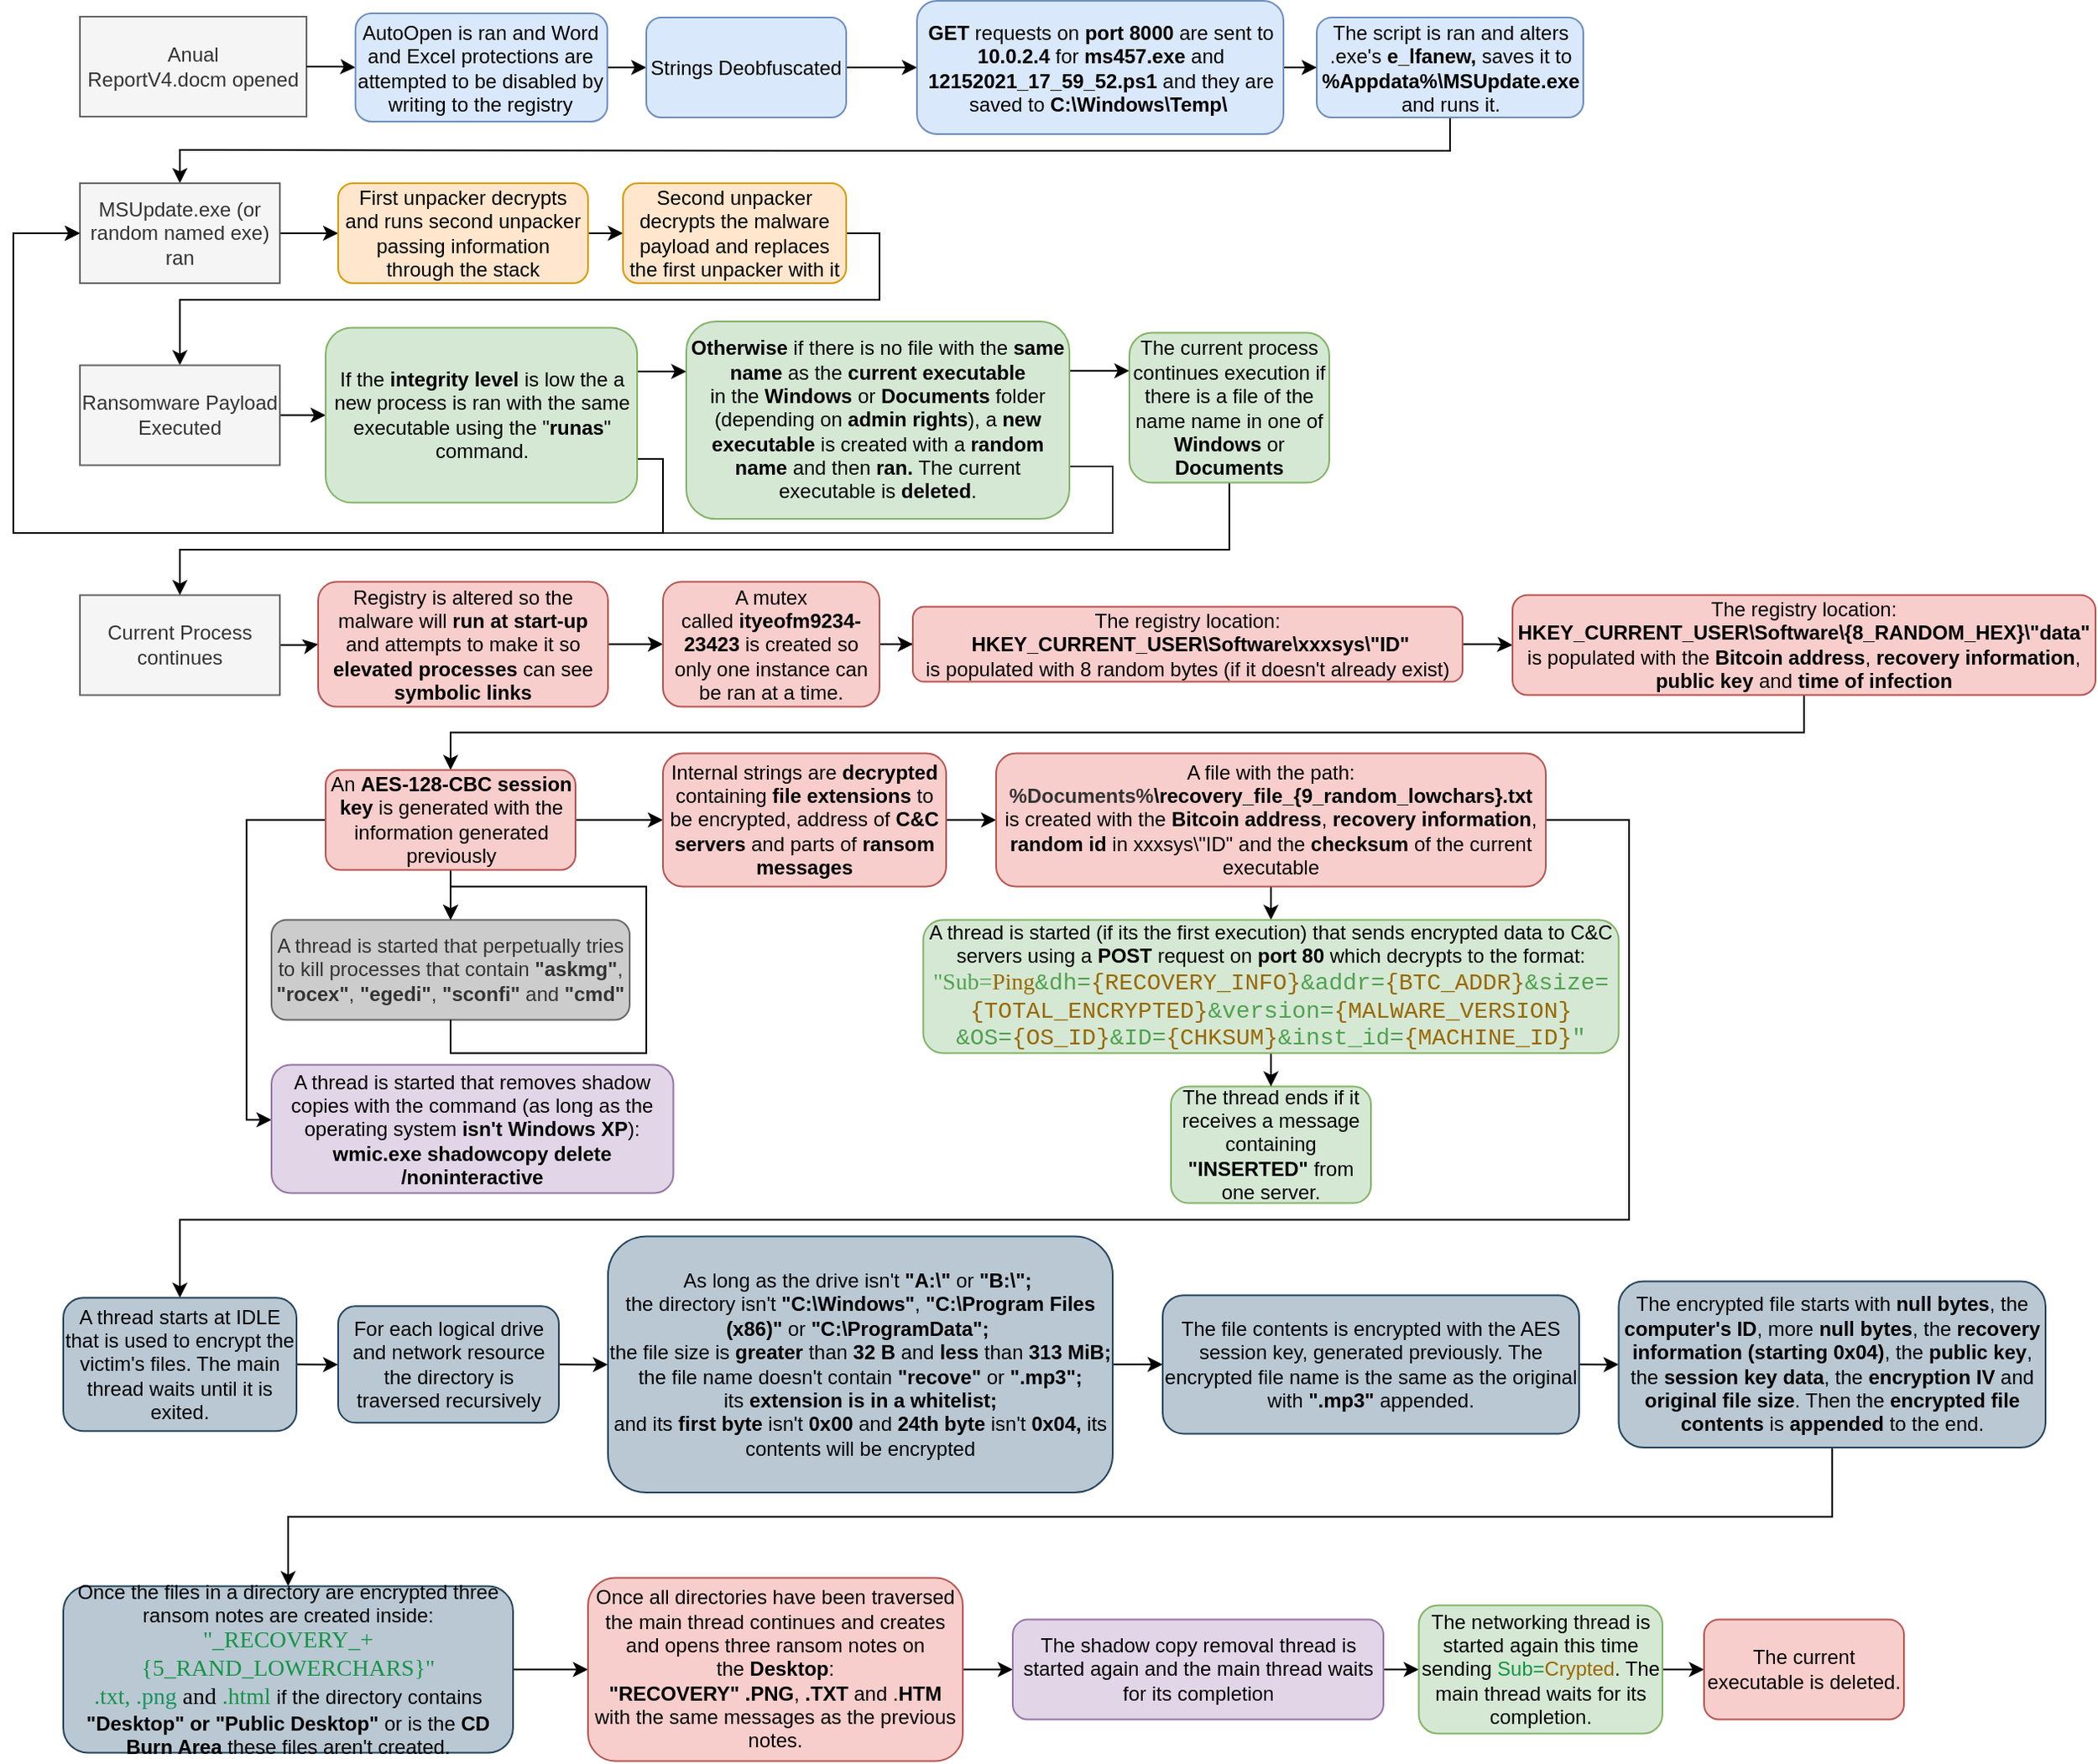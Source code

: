 <mxfile version="22.1.16" type="onedrive">
  <diagram name="Page-1" id="rMAoHf-wIj7KzJck9-UM">
    <mxGraphModel grid="1" page="1" gridSize="10" guides="1" tooltips="1" connect="1" arrows="1" fold="1" pageScale="1" pageWidth="827" pageHeight="1169" math="0" shadow="0">
      <root>
        <mxCell id="0" />
        <mxCell id="1" parent="0" />
        <mxCell id="Y6lYQcWZ7hb8fJEgUK95-2" style="edgeStyle=orthogonalEdgeStyle;rounded=0;orthogonalLoop=1;jettySize=auto;html=1;exitX=1;exitY=0.5;exitDx=0;exitDy=0;" edge="1" parent="1" source="GJyvk0EuF5OCGgXkt5ju-36" target="Y6lYQcWZ7hb8fJEgUK95-3">
          <mxGeometry relative="1" as="geometry">
            <mxPoint x="408" y="260" as="targetPoint" />
          </mxGeometry>
        </mxCell>
        <mxCell id="Y6lYQcWZ7hb8fJEgUK95-1" value="Anual&lt;br/&gt;ReportV4.docm opened" style="rounded=0;whiteSpace=wrap;html=1;fillColor=#f5f5f5;fontColor=#333333;strokeColor=#666666;" vertex="1" parent="1">
          <mxGeometry x="50" y="240" width="136" height="60" as="geometry" />
        </mxCell>
        <mxCell id="Y6lYQcWZ7hb8fJEgUK95-4" style="edgeStyle=orthogonalEdgeStyle;rounded=0;orthogonalLoop=1;jettySize=auto;html=1;exitX=1;exitY=0.5;exitDx=0;exitDy=0;" edge="1" parent="1" source="Y6lYQcWZ7hb8fJEgUK95-3" target="Y6lYQcWZ7hb8fJEgUK95-5">
          <mxGeometry relative="1" as="geometry">
            <mxPoint x="570.5" y="350.5" as="targetPoint" />
          </mxGeometry>
        </mxCell>
        <mxCell id="Y6lYQcWZ7hb8fJEgUK95-3" value="Strings Deobfuscated" style="rounded=1;whiteSpace=wrap;html=1;fillColor=#dae8fc;strokeColor=#6c8ebf;" vertex="1" parent="1">
          <mxGeometry x="390" y="240.5" width="120" height="60" as="geometry" />
        </mxCell>
        <mxCell id="Y6lYQcWZ7hb8fJEgUK95-6" style="edgeStyle=orthogonalEdgeStyle;rounded=0;orthogonalLoop=1;jettySize=auto;html=1;exitX=1;exitY=0.5;exitDx=0;exitDy=0;" edge="1" parent="1" source="Y6lYQcWZ7hb8fJEgUK95-5" target="Y6lYQcWZ7hb8fJEgUK95-7">
          <mxGeometry relative="1" as="geometry">
            <mxPoint x="570.5" y="420.5" as="targetPoint" />
          </mxGeometry>
        </mxCell>
        <mxCell id="Y6lYQcWZ7hb8fJEgUK95-5" value="&lt;b&gt;GET&lt;/b&gt; requests on &lt;b&gt;port 8000&lt;/b&gt; are sent to &lt;b&gt;10.0.2.4&lt;/b&gt;&amp;nbsp;for &lt;b&gt;ms457.exe&lt;/b&gt; and &lt;b&gt;12152021_17_59_52.ps1&lt;/b&gt; and they are saved to&amp;nbsp;&lt;b&gt;C:\Windows\Temp\&amp;nbsp;&lt;/b&gt;" style="rounded=1;whiteSpace=wrap;html=1;fillColor=#dae8fc;strokeColor=#6c8ebf;" vertex="1" parent="1">
          <mxGeometry x="552.5" y="230.5" width="220" height="80" as="geometry" />
        </mxCell>
        <mxCell id="Y6lYQcWZ7hb8fJEgUK95-8" style="edgeStyle=orthogonalEdgeStyle;rounded=0;orthogonalLoop=1;jettySize=auto;html=1;exitX=0.5;exitY=1;exitDx=0;exitDy=0;" edge="1" parent="1" source="Y6lYQcWZ7hb8fJEgUK95-7" target="Y6lYQcWZ7hb8fJEgUK95-9">
          <mxGeometry relative="1" as="geometry">
            <mxPoint x="408" y="510" as="targetPoint" />
          </mxGeometry>
        </mxCell>
        <mxCell id="Y6lYQcWZ7hb8fJEgUK95-7" value="The script is ran and alters .exe&#39;s &lt;b&gt;e_lfanew,&lt;/b&gt;&amp;nbsp;saves it to &lt;b&gt;%Appdata%\MSUpdate.exe&lt;/b&gt; and runs it." style="rounded=1;whiteSpace=wrap;html=1;fillColor=#dae8fc;strokeColor=#6c8ebf;" vertex="1" parent="1">
          <mxGeometry x="792.5" y="240.5" width="160" height="60" as="geometry" />
        </mxCell>
        <mxCell id="Y6lYQcWZ7hb8fJEgUK95-10" style="edgeStyle=orthogonalEdgeStyle;rounded=0;orthogonalLoop=1;jettySize=auto;html=1;exitX=1;exitY=0.5;exitDx=0;exitDy=0;" edge="1" parent="1" source="Y6lYQcWZ7hb8fJEgUK95-9" target="Y6lYQcWZ7hb8fJEgUK95-11">
          <mxGeometry relative="1" as="geometry">
            <mxPoint x="200" y="370" as="targetPoint" />
          </mxGeometry>
        </mxCell>
        <mxCell id="Y6lYQcWZ7hb8fJEgUK95-9" value="MSUpdate.exe (or random named exe) ran" style="rounded=0;whiteSpace=wrap;html=1;fillColor=#f5f5f5;fontColor=#333333;strokeColor=#666666;" vertex="1" parent="1">
          <mxGeometry x="50" y="340" width="120" height="60" as="geometry" />
        </mxCell>
        <mxCell id="Y6lYQcWZ7hb8fJEgUK95-12" style="edgeStyle=orthogonalEdgeStyle;rounded=0;orthogonalLoop=1;jettySize=auto;html=1;exitX=1;exitY=0.5;exitDx=0;exitDy=0;" edge="1" parent="1" source="Y6lYQcWZ7hb8fJEgUK95-11" target="Y6lYQcWZ7hb8fJEgUK95-13">
          <mxGeometry relative="1" as="geometry">
            <mxPoint x="380" y="370" as="targetPoint" />
          </mxGeometry>
        </mxCell>
        <mxCell id="Y6lYQcWZ7hb8fJEgUK95-11" value="First unpacker decrypts and runs second unpacker passing information through the stack" style="rounded=1;whiteSpace=wrap;html=1;fillColor=#ffe6cc;strokeColor=#d79b00;" vertex="1" parent="1">
          <mxGeometry x="205" y="340" width="150" height="60" as="geometry" />
        </mxCell>
        <mxCell id="Y6lYQcWZ7hb8fJEgUK95-14" style="edgeStyle=orthogonalEdgeStyle;rounded=0;orthogonalLoop=1;jettySize=auto;html=1;exitX=1;exitY=0.5;exitDx=0;exitDy=0;" edge="1" parent="1" source="Y6lYQcWZ7hb8fJEgUK95-13" target="Y6lYQcWZ7hb8fJEgUK95-15">
          <mxGeometry relative="1" as="geometry">
            <mxPoint x="90" y="430" as="targetPoint" />
            <Array as="points">
              <mxPoint x="530" y="370" />
              <mxPoint x="530" y="410" />
              <mxPoint x="110" y="410" />
            </Array>
          </mxGeometry>
        </mxCell>
        <mxCell id="Y6lYQcWZ7hb8fJEgUK95-13" value="Second unpacker decrypts the malware payload and replaces the first unpacker with it" style="rounded=1;whiteSpace=wrap;html=1;fillColor=#ffe6cc;strokeColor=#d79b00;" vertex="1" parent="1">
          <mxGeometry x="376" y="340" width="134" height="60" as="geometry" />
        </mxCell>
        <mxCell id="Y6lYQcWZ7hb8fJEgUK95-16" style="edgeStyle=orthogonalEdgeStyle;rounded=0;orthogonalLoop=1;jettySize=auto;html=1;exitX=1;exitY=0.5;exitDx=0;exitDy=0;" edge="1" parent="1" source="Y6lYQcWZ7hb8fJEgUK95-15" target="Y6lYQcWZ7hb8fJEgUK95-17">
          <mxGeometry relative="1" as="geometry">
            <mxPoint x="200" y="479.28" as="targetPoint" />
          </mxGeometry>
        </mxCell>
        <mxCell id="Y6lYQcWZ7hb8fJEgUK95-15" value="Ransomware Payload Executed" style="rounded=0;whiteSpace=wrap;html=1;fillColor=#f5f5f5;fontColor=#333333;strokeColor=#666666;" vertex="1" parent="1">
          <mxGeometry x="50" y="449.28" width="120" height="60" as="geometry" />
        </mxCell>
        <mxCell id="Y6lYQcWZ7hb8fJEgUK95-18" style="edgeStyle=orthogonalEdgeStyle;rounded=0;orthogonalLoop=1;jettySize=auto;html=1;exitX=1;exitY=0.75;exitDx=0;exitDy=0;fillColor=#f5f5f5;strokeColor=#333333;entryX=0;entryY=0.5;entryDx=0;entryDy=0;" edge="1" parent="1" source="GJyvk0EuF5OCGgXkt5ju-31" target="Y6lYQcWZ7hb8fJEgUK95-9">
          <mxGeometry relative="1" as="geometry">
            <mxPoint x="90" y="569.28" as="targetPoint" />
            <Array as="points">
              <mxPoint x="644" y="510" />
              <mxPoint x="670" y="510" />
              <mxPoint x="670" y="550" />
              <mxPoint x="10" y="550" />
              <mxPoint x="10" y="370" />
            </Array>
          </mxGeometry>
        </mxCell>
        <mxCell id="GJyvk0EuF5OCGgXkt5ju-30" style="edgeStyle=orthogonalEdgeStyle;rounded=0;orthogonalLoop=1;jettySize=auto;html=1;exitX=1;exitY=0.25;exitDx=0;exitDy=0;entryX=0;entryY=0.25;entryDx=0;entryDy=0;" edge="1" parent="1" source="Y6lYQcWZ7hb8fJEgUK95-17" target="GJyvk0EuF5OCGgXkt5ju-31">
          <mxGeometry relative="1" as="geometry">
            <mxPoint x="580" y="487.162" as="targetPoint" />
          </mxGeometry>
        </mxCell>
        <mxCell id="GJyvk0EuF5OCGgXkt5ju-32" style="edgeStyle=orthogonalEdgeStyle;rounded=0;orthogonalLoop=1;jettySize=auto;html=1;exitX=1;exitY=0.75;exitDx=0;exitDy=0;entryX=0;entryY=0.5;entryDx=0;entryDy=0;" edge="1" parent="1" source="Y6lYQcWZ7hb8fJEgUK95-17" target="Y6lYQcWZ7hb8fJEgUK95-9">
          <mxGeometry relative="1" as="geometry">
            <Array as="points">
              <mxPoint x="400" y="506" />
              <mxPoint x="400" y="550" />
              <mxPoint x="10" y="550" />
              <mxPoint x="10" y="370" />
            </Array>
          </mxGeometry>
        </mxCell>
        <mxCell id="Y6lYQcWZ7hb8fJEgUK95-17" value="If the &lt;b&gt;integrity level&lt;/b&gt; is low the a new process is ran with the same executable using the &quot;&lt;b&gt;runas&lt;/b&gt;&quot; command." style="rounded=1;whiteSpace=wrap;html=1;fillColor=#d5e8d4;strokeColor=#82b366;" vertex="1" parent="1">
          <mxGeometry x="197.5" y="426.78" width="187" height="105" as="geometry" />
        </mxCell>
        <mxCell id="Y6lYQcWZ7hb8fJEgUK95-20" style="edgeStyle=orthogonalEdgeStyle;rounded=0;orthogonalLoop=1;jettySize=auto;html=1;exitX=1;exitY=0.5;exitDx=0;exitDy=0;" edge="1" parent="1" source="Y6lYQcWZ7hb8fJEgUK95-19" target="Y6lYQcWZ7hb8fJEgUK95-21">
          <mxGeometry relative="1" as="geometry">
            <mxPoint x="190" y="617.28" as="targetPoint" />
          </mxGeometry>
        </mxCell>
        <mxCell id="Y6lYQcWZ7hb8fJEgUK95-19" value="Current Process continues" style="rounded=0;whiteSpace=wrap;html=1;fillColor=#f5f5f5;fontColor=#333333;strokeColor=#666666;" vertex="1" parent="1">
          <mxGeometry x="50" y="587.28" width="120" height="60" as="geometry" />
        </mxCell>
        <mxCell id="Y6lYQcWZ7hb8fJEgUK95-22" style="edgeStyle=orthogonalEdgeStyle;rounded=0;orthogonalLoop=1;jettySize=auto;html=1;exitX=1;exitY=0.5;exitDx=0;exitDy=0;" edge="1" parent="1" source="Y6lYQcWZ7hb8fJEgUK95-21" target="Y6lYQcWZ7hb8fJEgUK95-23">
          <mxGeometry relative="1" as="geometry">
            <mxPoint x="400" y="617.28" as="targetPoint" />
          </mxGeometry>
        </mxCell>
        <mxCell id="Y6lYQcWZ7hb8fJEgUK95-21" value="Registry is altered so the malware will &lt;b&gt;run at start-up&lt;/b&gt; and attempts to make it so &lt;b&gt;elevated processes&lt;/b&gt; can see &lt;b&gt;symbolic links&lt;/b&gt;" style="rounded=1;whiteSpace=wrap;html=1;fillColor=#f8cecc;strokeColor=#b85450;" vertex="1" parent="1">
          <mxGeometry x="193" y="579.28" width="174" height="75" as="geometry" />
        </mxCell>
        <mxCell id="Y6lYQcWZ7hb8fJEgUK95-24" style="edgeStyle=orthogonalEdgeStyle;rounded=0;orthogonalLoop=1;jettySize=auto;html=1;exitX=1;exitY=0.5;exitDx=0;exitDy=0;" edge="1" parent="1" source="Y6lYQcWZ7hb8fJEgUK95-23" target="Y6lYQcWZ7hb8fJEgUK95-25">
          <mxGeometry relative="1" as="geometry">
            <mxPoint x="560" y="617.28" as="targetPoint" />
          </mxGeometry>
        </mxCell>
        <mxCell id="Y6lYQcWZ7hb8fJEgUK95-23" value="A mutex called&amp;nbsp;&lt;b&gt;ityeofm9234-23423&lt;/b&gt; is created so only one instance can be ran at a time." style="rounded=1;whiteSpace=wrap;html=1;fillColor=#f8cecc;strokeColor=#b85450;" vertex="1" parent="1">
          <mxGeometry x="400" y="579.28" width="130" height="75" as="geometry" />
        </mxCell>
        <mxCell id="Y6lYQcWZ7hb8fJEgUK95-26" style="edgeStyle=orthogonalEdgeStyle;rounded=0;orthogonalLoop=1;jettySize=auto;html=1;exitX=1;exitY=0.5;exitDx=0;exitDy=0;" edge="1" parent="1" source="Y6lYQcWZ7hb8fJEgUK95-25" target="Y6lYQcWZ7hb8fJEgUK95-27">
          <mxGeometry relative="1" as="geometry">
            <mxPoint x="910" y="617.28" as="targetPoint" />
          </mxGeometry>
        </mxCell>
        <mxCell id="Y6lYQcWZ7hb8fJEgUK95-25" value="The registry location:&lt;br&gt;&amp;nbsp;&lt;b&gt;HKEY_CURRENT_USER\Software\xxxsys\&quot;ID&quot;&lt;/b&gt; &lt;br&gt;is populated with 8 random bytes (if it doesn&#39;t already exist)" style="rounded=1;whiteSpace=wrap;html=1;fillColor=#f8cecc;strokeColor=#b85450;" vertex="1" parent="1">
          <mxGeometry x="550" y="594.28" width="330" height="45" as="geometry" />
        </mxCell>
        <mxCell id="Y6lYQcWZ7hb8fJEgUK95-28" style="edgeStyle=orthogonalEdgeStyle;rounded=0;orthogonalLoop=1;jettySize=auto;html=1;exitX=0.5;exitY=1;exitDx=0;exitDy=0;" edge="1" parent="1" source="Y6lYQcWZ7hb8fJEgUK95-27" target="Y6lYQcWZ7hb8fJEgUK95-29">
          <mxGeometry relative="1" as="geometry">
            <mxPoint x="70" y="692.28" as="targetPoint" />
          </mxGeometry>
        </mxCell>
        <mxCell id="Y6lYQcWZ7hb8fJEgUK95-27" value="The registry location:&lt;br&gt;&lt;b&gt;HKEY_CURRENT_USER\Software\{8_RANDOM_HEX}\&quot;data&quot;&lt;/b&gt;&lt;br&gt;is populated with the &lt;b&gt;Bitcoin address&lt;/b&gt;, &lt;b&gt;recovery information&lt;/b&gt;, &lt;b&gt;public key&lt;/b&gt; and &lt;b&gt;time of infection&lt;/b&gt;" style="rounded=1;whiteSpace=wrap;html=1;fillColor=#f8cecc;strokeColor=#b85450;" vertex="1" parent="1">
          <mxGeometry x="910" y="587.28" width="350" height="60" as="geometry" />
        </mxCell>
        <mxCell id="Y6lYQcWZ7hb8fJEgUK95-30" style="edgeStyle=orthogonalEdgeStyle;rounded=0;orthogonalLoop=1;jettySize=auto;html=1;exitX=0.5;exitY=1;exitDx=0;exitDy=0;" edge="1" parent="1" source="Y6lYQcWZ7hb8fJEgUK95-29" target="Y6lYQcWZ7hb8fJEgUK95-31">
          <mxGeometry relative="1" as="geometry">
            <mxPoint x="272.5" y="782.28" as="targetPoint" />
          </mxGeometry>
        </mxCell>
        <mxCell id="Y6lYQcWZ7hb8fJEgUK95-33" style="edgeStyle=orthogonalEdgeStyle;rounded=0;orthogonalLoop=1;jettySize=auto;html=1;exitX=0;exitY=0.5;exitDx=0;exitDy=0;" edge="1" parent="1" source="Y6lYQcWZ7hb8fJEgUK95-29" target="Y6lYQcWZ7hb8fJEgUK95-34">
          <mxGeometry relative="1" as="geometry">
            <mxPoint x="470" y="822.28" as="targetPoint" />
            <Array as="points">
              <mxPoint x="150" y="722.28" />
              <mxPoint x="150" y="902.28" />
            </Array>
          </mxGeometry>
        </mxCell>
        <mxCell id="Y6lYQcWZ7hb8fJEgUK95-35" style="edgeStyle=orthogonalEdgeStyle;rounded=0;orthogonalLoop=1;jettySize=auto;html=1;exitX=1;exitY=0.5;exitDx=0;exitDy=0;" edge="1" parent="1" source="Y6lYQcWZ7hb8fJEgUK95-29" target="Y6lYQcWZ7hb8fJEgUK95-36">
          <mxGeometry relative="1" as="geometry">
            <mxPoint x="410" y="722.28" as="targetPoint" />
          </mxGeometry>
        </mxCell>
        <mxCell id="Y6lYQcWZ7hb8fJEgUK95-29" value="An &lt;b&gt;AES-128-CBC session key&lt;/b&gt; is generated with the information generated previously" style="rounded=1;whiteSpace=wrap;html=1;fillColor=#f8cecc;strokeColor=#b85450;" vertex="1" parent="1">
          <mxGeometry x="197.5" y="692.28" width="150" height="60" as="geometry" />
        </mxCell>
        <mxCell id="Y6lYQcWZ7hb8fJEgUK95-31" value="A thread is started that perpetually tries to kill processes that contain&amp;nbsp;&lt;b&gt;&quot;askmg&quot;&lt;/b&gt;, &lt;b&gt;&quot;rocex&quot;&lt;/b&gt;,&lt;b&gt;&amp;nbsp;&lt;/b&gt;&lt;span style=&quot;border-color: var(--border-color);&quot;&gt;&lt;b&gt;&quot;egedi&quot;&lt;/b&gt;,&amp;nbsp;&lt;/span&gt;&lt;span style=&quot;border-color: var(--border-color);&quot;&gt;&lt;b&gt;&quot;sconfi&quot;&lt;/b&gt; and&amp;nbsp;&lt;/span&gt;&lt;span style=&quot;border-color: var(--border-color);&quot;&gt;&lt;b&gt;&quot;cmd&quot;&lt;/b&gt;&lt;/span&gt;" style="rounded=1;whiteSpace=wrap;html=1;fillColor=#CCCCCC;strokeColor=#666666;fontColor=#333333;" vertex="1" parent="1">
          <mxGeometry x="165" y="782.28" width="215" height="60" as="geometry" />
        </mxCell>
        <mxCell id="Y6lYQcWZ7hb8fJEgUK95-32" style="edgeStyle=orthogonalEdgeStyle;rounded=0;orthogonalLoop=1;jettySize=auto;html=1;exitX=0.5;exitY=1;exitDx=0;exitDy=0;entryX=0.5;entryY=0;entryDx=0;entryDy=0;" edge="1" parent="1" source="Y6lYQcWZ7hb8fJEgUK95-31" target="Y6lYQcWZ7hb8fJEgUK95-31">
          <mxGeometry relative="1" as="geometry">
            <Array as="points">
              <mxPoint x="273" y="862.28" />
              <mxPoint x="390" y="862.28" />
              <mxPoint x="390" y="762.28" />
              <mxPoint x="273" y="762.28" />
            </Array>
          </mxGeometry>
        </mxCell>
        <mxCell id="Y6lYQcWZ7hb8fJEgUK95-34" value="A thread is started that removes shadow copies with the command (as long as the operating system &lt;b&gt;isn&#39;t&lt;/b&gt; &lt;b&gt;Windows XP&lt;/b&gt;):&lt;br&gt;&lt;b&gt;wmic.exe shadowcopy delete /noninteractive&lt;/b&gt;" style="rounded=1;whiteSpace=wrap;html=1;fillColor=#e1d5e7;strokeColor=#9673a6;" vertex="1" parent="1">
          <mxGeometry x="165" y="869.28" width="241.25" height="77" as="geometry" />
        </mxCell>
        <mxCell id="Y6lYQcWZ7hb8fJEgUK95-37" style="edgeStyle=orthogonalEdgeStyle;rounded=0;orthogonalLoop=1;jettySize=auto;html=1;exitX=1;exitY=0.5;exitDx=0;exitDy=0;" edge="1" parent="1" source="Y6lYQcWZ7hb8fJEgUK95-36" target="Y6lYQcWZ7hb8fJEgUK95-38">
          <mxGeometry relative="1" as="geometry">
            <mxPoint x="600" y="722.28" as="targetPoint" />
          </mxGeometry>
        </mxCell>
        <mxCell id="Y6lYQcWZ7hb8fJEgUK95-36" value="Internal strings are &lt;b&gt;decrypted&lt;/b&gt; containing &lt;b&gt;file extensions&lt;/b&gt; to be encrypted, address of &lt;b&gt;C&amp;amp;C servers&lt;/b&gt; and parts of &lt;b&gt;ransom messages&lt;/b&gt;" style="rounded=1;whiteSpace=wrap;html=1;fillColor=#f8cecc;strokeColor=#b85450;" vertex="1" parent="1">
          <mxGeometry x="400" y="682.28" width="170" height="80" as="geometry" />
        </mxCell>
        <mxCell id="GJyvk0EuF5OCGgXkt5ju-1" style="edgeStyle=orthogonalEdgeStyle;rounded=0;orthogonalLoop=1;jettySize=auto;html=1;exitX=0.5;exitY=1;exitDx=0;exitDy=0;" edge="1" parent="1" source="Y6lYQcWZ7hb8fJEgUK95-38" target="GJyvk0EuF5OCGgXkt5ju-2">
          <mxGeometry relative="1" as="geometry">
            <mxPoint x="765" y="792.28" as="targetPoint" />
          </mxGeometry>
        </mxCell>
        <mxCell id="GJyvk0EuF5OCGgXkt5ju-5" style="edgeStyle=orthogonalEdgeStyle;rounded=0;orthogonalLoop=1;jettySize=auto;html=1;exitX=1;exitY=0.5;exitDx=0;exitDy=0;entryX=0.5;entryY=0;entryDx=0;entryDy=0;" edge="1" parent="1" source="Y6lYQcWZ7hb8fJEgUK95-38" target="GJyvk0EuF5OCGgXkt5ju-7">
          <mxGeometry relative="1" as="geometry">
            <mxPoint x="110" y="982.28" as="targetPoint" />
            <Array as="points">
              <mxPoint x="980" y="722.28" />
              <mxPoint x="980" y="962.28" />
              <mxPoint x="110" y="962.28" />
            </Array>
          </mxGeometry>
        </mxCell>
        <mxCell id="Y6lYQcWZ7hb8fJEgUK95-38" value="A file with the path:&lt;br&gt;&lt;b&gt;&lt;font color=&quot;#333333&quot;&gt;%Documents%&lt;/font&gt;\recovery_file_{9_random_lowchars}.txt&lt;/b&gt;&lt;br&gt;is created with the &lt;b&gt;Bitcoin address&lt;/b&gt;, &lt;b&gt;recovery information&lt;/b&gt;, &lt;b&gt;random id&lt;/b&gt; in xxxsys\&quot;ID&quot; and the &lt;b&gt;checksum &lt;/b&gt;of the current executable" style="rounded=1;whiteSpace=wrap;html=1;fillColor=#f8cecc;strokeColor=#b85450;" vertex="1" parent="1">
          <mxGeometry x="600" y="682.28" width="330" height="80" as="geometry" />
        </mxCell>
        <mxCell id="GJyvk0EuF5OCGgXkt5ju-3" style="edgeStyle=orthogonalEdgeStyle;rounded=0;orthogonalLoop=1;jettySize=auto;html=1;exitX=0.5;exitY=1;exitDx=0;exitDy=0;" edge="1" parent="1" source="GJyvk0EuF5OCGgXkt5ju-2" target="GJyvk0EuF5OCGgXkt5ju-4">
          <mxGeometry relative="1" as="geometry">
            <mxPoint x="765" y="882.28" as="targetPoint" />
          </mxGeometry>
        </mxCell>
        <mxCell id="GJyvk0EuF5OCGgXkt5ju-2" value="A thread is started (if its the first execution) that sends encrypted data to C&amp;amp;C servers using a &lt;b&gt;POST &lt;/b&gt;request on &lt;b&gt;port 80&lt;/b&gt; which decrypts to the format:&lt;br&gt;&lt;div style=&quot;border-color: var(--border-color);&quot;&gt;&lt;font style=&quot;border-color: var(--border-color); font-size: 14px;&quot; color=&quot;#50a14f&quot; face=&quot;Consolas&quot;&gt;&quot;Sub=&lt;/font&gt;&lt;font color=&quot;#986801&quot; style=&quot;border-color: var(--border-color); font-size: 14px;&quot; face=&quot;Consolas&quot;&gt;Ping&lt;/font&gt;&lt;span style=&quot;border-color: var(--border-color); background-color: initial; font-family: Consolas, &amp;quot;Courier New&amp;quot;, monospace; font-size: 14px; color: rgb(80, 161, 79);&quot;&gt;&amp;amp;dh=&lt;/span&gt;&lt;span style=&quot;border-color: var(--border-color); background-color: initial; font-family: Consolas, &amp;quot;Courier New&amp;quot;, monospace; font-size: 14px;&quot;&gt;&lt;font color=&quot;#986801&quot;&gt;{RECOVERY_INFO}&lt;/font&gt;&lt;/span&gt;&lt;span style=&quot;border-color: var(--border-color); background-color: initial; font-family: Consolas, &amp;quot;Courier New&amp;quot;, monospace; font-size: 14px; color: rgb(80, 161, 79);&quot;&gt;&amp;amp;addr=&lt;/span&gt;&lt;span style=&quot;border-color: var(--border-color); background-color: initial; font-family: Consolas, &amp;quot;Courier New&amp;quot;, monospace; font-size: 14px;&quot;&gt;&lt;font color=&quot;#986801&quot;&gt;{BTC_ADDR}&lt;/font&gt;&lt;/span&gt;&lt;span style=&quot;border-color: var(--border-color); background-color: initial; font-family: Consolas, &amp;quot;Courier New&amp;quot;, monospace; font-size: 14px; color: rgb(80, 161, 79);&quot;&gt;&amp;amp;size=&lt;/span&gt;&lt;span style=&quot;border-color: var(--border-color); background-color: initial; font-family: Consolas, &amp;quot;Courier New&amp;quot;, monospace; font-size: 14px; color: rgb(152, 104, 1);&quot;&gt;{TOTAL_ENCRYPTED}&lt;/span&gt;&lt;span style=&quot;border-color: var(--border-color); background-color: initial; font-family: Consolas, &amp;quot;Courier New&amp;quot;, monospace; font-size: 14px; color: rgb(80, 161, 79);&quot;&gt;&amp;amp;version=&lt;/span&gt;&lt;span style=&quot;border-color: var(--border-color); background-color: initial; font-family: Consolas, &amp;quot;Courier New&amp;quot;, monospace; font-size: 14px; color: rgb(152, 104, 1);&quot;&gt;{MALWARE_VERSION}&lt;/span&gt;&lt;/div&gt;&lt;div style=&quot;border-color: var(--border-color);&quot;&gt;&lt;span style=&quot;border-color: var(--border-color); background-color: initial; font-family: Consolas, &amp;quot;Courier New&amp;quot;, monospace; font-size: 14px; color: rgb(80, 161, 79);&quot;&gt;&amp;amp;OS=&lt;/span&gt;&lt;span style=&quot;border-color: var(--border-color); background-color: initial; font-family: Consolas, &amp;quot;Courier New&amp;quot;, monospace; font-size: 14px; color: rgb(152, 104, 1);&quot;&gt;{OS_ID}&lt;/span&gt;&lt;span style=&quot;border-color: var(--border-color); background-color: initial; font-family: Consolas, &amp;quot;Courier New&amp;quot;, monospace; font-size: 14px; color: rgb(80, 161, 79);&quot;&gt;&amp;amp;ID=&lt;/span&gt;&lt;span style=&quot;border-color: var(--border-color); background-color: initial; font-family: Consolas, &amp;quot;Courier New&amp;quot;, monospace; font-size: 14px; color: rgb(152, 104, 1);&quot;&gt;{CHKSUM}&lt;/span&gt;&lt;span style=&quot;border-color: var(--border-color); background-color: initial; font-family: Consolas, &amp;quot;Courier New&amp;quot;, monospace; font-size: 14px; color: rgb(80, 161, 79);&quot;&gt;&amp;amp;inst_id=&lt;/span&gt;&lt;span style=&quot;border-color: var(--border-color); background-color: initial; font-family: Consolas, &amp;quot;Courier New&amp;quot;, monospace; font-size: 14px; color: rgb(152, 104, 1);&quot;&gt;{MACHINE_ID}&lt;/span&gt;&lt;span style=&quot;border-color: var(--border-color); background-color: initial; font-family: Consolas, &amp;quot;Courier New&amp;quot;, monospace; font-size: 14px; color: rgb(80, 161, 79);&quot;&gt;&quot;&lt;/span&gt;&lt;/div&gt;" style="rounded=1;whiteSpace=wrap;html=1;fillColor=#d5e8d4;strokeColor=#82b366;" vertex="1" parent="1">
          <mxGeometry x="556.25" y="782.28" width="417.5" height="80" as="geometry" />
        </mxCell>
        <mxCell id="GJyvk0EuF5OCGgXkt5ju-4" value="The thread ends if it receives a message containing &lt;b&gt;&quot;INSERTED&quot; &lt;/b&gt;from one server." style="rounded=1;whiteSpace=wrap;html=1;fillColor=#d5e8d4;strokeColor=#82b366;" vertex="1" parent="1">
          <mxGeometry x="705" y="882.28" width="120" height="70" as="geometry" />
        </mxCell>
        <mxCell id="GJyvk0EuF5OCGgXkt5ju-8" style="edgeStyle=orthogonalEdgeStyle;rounded=0;orthogonalLoop=1;jettySize=auto;html=1;exitX=1;exitY=0.5;exitDx=0;exitDy=0;" edge="1" parent="1" source="GJyvk0EuF5OCGgXkt5ju-7" target="GJyvk0EuF5OCGgXkt5ju-9">
          <mxGeometry relative="1" as="geometry">
            <mxPoint x="210" y="1049.15" as="targetPoint" />
          </mxGeometry>
        </mxCell>
        <mxCell id="GJyvk0EuF5OCGgXkt5ju-7" value="A thread starts at IDLE that is used to encrypt the victim&#39;s files. The main thread waits until it is exited." style="rounded=1;whiteSpace=wrap;html=1;fillColor=#bac8d3;strokeColor=#23445d;" vertex="1" parent="1">
          <mxGeometry x="40" y="1009.15" width="140" height="80" as="geometry" />
        </mxCell>
        <mxCell id="GJyvk0EuF5OCGgXkt5ju-10" style="edgeStyle=orthogonalEdgeStyle;rounded=0;orthogonalLoop=1;jettySize=auto;html=1;exitX=1;exitY=0.5;exitDx=0;exitDy=0;" edge="1" parent="1" source="GJyvk0EuF5OCGgXkt5ju-9" target="GJyvk0EuF5OCGgXkt5ju-12">
          <mxGeometry relative="1" as="geometry">
            <mxPoint x="370" y="1049.15" as="targetPoint" />
          </mxGeometry>
        </mxCell>
        <mxCell id="GJyvk0EuF5OCGgXkt5ju-9" value="For each logical drive and network resource the directory is traversed recursively" style="rounded=1;whiteSpace=wrap;html=1;fillColor=#bac8d3;strokeColor=#23445d;" vertex="1" parent="1">
          <mxGeometry x="205" y="1014.15" width="132.5" height="70" as="geometry" />
        </mxCell>
        <mxCell id="GJyvk0EuF5OCGgXkt5ju-14" style="edgeStyle=orthogonalEdgeStyle;rounded=0;orthogonalLoop=1;jettySize=auto;html=1;exitX=1;exitY=0.5;exitDx=0;exitDy=0;" edge="1" parent="1" source="GJyvk0EuF5OCGgXkt5ju-12" target="GJyvk0EuF5OCGgXkt5ju-15">
          <mxGeometry relative="1" as="geometry">
            <mxPoint x="583.75" y="1031.65" as="targetPoint" />
          </mxGeometry>
        </mxCell>
        <mxCell id="GJyvk0EuF5OCGgXkt5ju-12" value="As long as the drive isn&#39;t &lt;b&gt;&quot;A:\&quot; &lt;/b&gt;or &lt;b&gt;&quot;B:\&quot;;&amp;nbsp;&lt;br&gt;&lt;/b&gt;the directory isn&#39;t &lt;b&gt;&quot;C:\Windows&quot;&lt;/b&gt;, &lt;b&gt;&quot;C:\Program Files (x86)&quot;&lt;/b&gt; or &lt;b&gt;&quot;C:\ProgramData&quot;;&amp;nbsp;&lt;br&gt;&lt;/b&gt;the file size is &lt;b&gt;greater &lt;/b&gt;than &lt;b&gt;32 B&lt;/b&gt; and &lt;b&gt;less &lt;/b&gt;than &lt;b&gt;313 MiB; &lt;br&gt;&lt;/b&gt;the file name doesn&#39;t contain &lt;b&gt;&quot;recove&quot;&lt;/b&gt; or &lt;b&gt;&quot;.mp3&quot;;&lt;/b&gt; &lt;br&gt;its &lt;b&gt;extension is in a whitelist;&lt;/b&gt;&lt;br&gt;and its &lt;b&gt;first byte&lt;/b&gt; isn&#39;t &lt;b&gt;0x00&lt;/b&gt; and&lt;b&gt; 24th byte&lt;/b&gt;&amp;nbsp;isn&#39;t &lt;b&gt;0x04,&lt;/b&gt;&amp;nbsp;its contents will be encrypted" style="rounded=1;whiteSpace=wrap;html=1;fillColor=#bac8d3;strokeColor=#23445d;" vertex="1" parent="1">
          <mxGeometry x="367" y="972.27" width="303" height="153.75" as="geometry" />
        </mxCell>
        <mxCell id="GJyvk0EuF5OCGgXkt5ju-16" style="edgeStyle=orthogonalEdgeStyle;rounded=0;orthogonalLoop=1;jettySize=auto;html=1;exitX=1;exitY=0.5;exitDx=0;exitDy=0;" edge="1" parent="1" source="GJyvk0EuF5OCGgXkt5ju-15" target="GJyvk0EuF5OCGgXkt5ju-17">
          <mxGeometry relative="1" as="geometry">
            <mxPoint x="990" y="1049.28" as="targetPoint" />
          </mxGeometry>
        </mxCell>
        <mxCell id="GJyvk0EuF5OCGgXkt5ju-15" value="The file contents is encrypted with the AES session key, generated previously. The encrypted file name is the same as the original with &lt;b&gt;&quot;.mp3&quot;&lt;/b&gt; appended." style="rounded=1;whiteSpace=wrap;html=1;fillColor=#bac8d3;strokeColor=#23445d;" vertex="1" parent="1">
          <mxGeometry x="700" y="1007.58" width="250" height="83.14" as="geometry" />
        </mxCell>
        <mxCell id="GJyvk0EuF5OCGgXkt5ju-18" style="edgeStyle=orthogonalEdgeStyle;rounded=0;orthogonalLoop=1;jettySize=auto;html=1;exitX=0.5;exitY=1;exitDx=0;exitDy=0;" edge="1" parent="1" source="GJyvk0EuF5OCGgXkt5ju-17" target="GJyvk0EuF5OCGgXkt5ju-19">
          <mxGeometry relative="1" as="geometry">
            <mxPoint x="80" y="1162.28" as="targetPoint" />
          </mxGeometry>
        </mxCell>
        <mxCell id="GJyvk0EuF5OCGgXkt5ju-17" value="The encrypted file starts with &lt;b&gt;null bytes&lt;/b&gt;, the &lt;b&gt;computer&#39;s ID&lt;/b&gt;, more &lt;b&gt;null bytes&lt;/b&gt;, the &lt;b&gt;recovery information (starting 0x04)&lt;/b&gt;, the &lt;b&gt;public key&lt;/b&gt;, the &lt;b&gt;session key data&lt;/b&gt;, the &lt;b&gt;encryption IV&lt;/b&gt; and &lt;b&gt;original file size&lt;/b&gt;. Then the &lt;b&gt;encrypted file contents&lt;/b&gt; is &lt;b&gt;appended &lt;/b&gt;to the end." style="rounded=1;whiteSpace=wrap;html=1;fillColor=#bac8d3;strokeColor=#23445d;" vertex="1" parent="1">
          <mxGeometry x="973.75" y="999.3" width="256.25" height="99.69" as="geometry" />
        </mxCell>
        <mxCell id="GJyvk0EuF5OCGgXkt5ju-20" style="edgeStyle=orthogonalEdgeStyle;rounded=0;orthogonalLoop=1;jettySize=auto;html=1;exitX=1;exitY=0.5;exitDx=0;exitDy=0;" edge="1" parent="1" source="GJyvk0EuF5OCGgXkt5ju-19" target="GJyvk0EuF5OCGgXkt5ju-21">
          <mxGeometry relative="1" as="geometry">
            <mxPoint x="350" y="1227.809" as="targetPoint" />
          </mxGeometry>
        </mxCell>
        <mxCell id="GJyvk0EuF5OCGgXkt5ju-19" value="Once the files in a directory are encrypted three ransom notes are created inside:&lt;br&gt;&lt;font style=&quot;border-color: var(--border-color); font-family: Consolas; font-size: 14px;&quot; color=&quot;#149446&quot;&gt;&quot;_RECOVERY_+{5_RAND_LOWERCHARS}&quot; .txt,&lt;/font&gt;&amp;nbsp;&lt;font style=&quot;border-color: var(--border-color); font-family: Consolas; font-size: 14px;&quot; color=&quot;#14945c&quot;&gt;.png&lt;/font&gt;&lt;span style=&quot;border-color: var(--border-color); font-family: Consolas; font-size: 14px;&quot;&gt;&amp;nbsp;and&amp;nbsp;&lt;/span&gt;&lt;font style=&quot;border-color: var(--border-color); font-family: Consolas; font-size: 14px;&quot; color=&quot;#149446&quot;&gt;.html &lt;/font&gt;&lt;font face=&quot;Helvetica&quot; style=&quot;border-color: var(--border-color); font-size: 12px;&quot;&gt;if the directory contains &lt;b&gt;&quot;Desktop&quot; or&lt;/b&gt;&amp;nbsp;&lt;b&gt;&quot;Public Desktop&quot;&lt;/b&gt; or is the &lt;b&gt;CD Burn Area &lt;/b&gt;these files aren&#39;t created.&lt;/font&gt;" style="rounded=1;whiteSpace=wrap;html=1;fillColor=#bac8d3;strokeColor=#23445d;" vertex="1" parent="1">
          <mxGeometry x="40" y="1182.28" width="270" height="100" as="geometry" />
        </mxCell>
        <mxCell id="GJyvk0EuF5OCGgXkt5ju-22" style="edgeStyle=orthogonalEdgeStyle;rounded=0;orthogonalLoop=1;jettySize=auto;html=1;exitX=1;exitY=0.5;exitDx=0;exitDy=0;entryX=0;entryY=0.5;entryDx=0;entryDy=0;" edge="1" parent="1" source="GJyvk0EuF5OCGgXkt5ju-21" target="GJyvk0EuF5OCGgXkt5ju-25">
          <mxGeometry relative="1" as="geometry">
            <mxPoint x="610.0" y="1231.339" as="targetPoint" />
            <Array as="points">
              <mxPoint x="595" y="1232.28" />
            </Array>
          </mxGeometry>
        </mxCell>
        <mxCell id="GJyvk0EuF5OCGgXkt5ju-21" value="Once all directories have been traversed the main thread continues and creates and opens three ransom notes on the&amp;nbsp;&lt;b&gt;Desktop&lt;/b&gt;:&lt;br&gt;&lt;b&gt;&quot;RECOVERY&quot;&lt;/b&gt; &lt;b&gt;.PNG&lt;/b&gt;, &lt;b&gt;.TXT&lt;/b&gt; and .&lt;b&gt;HTM &lt;/b&gt;with the same messages as the previous notes." style="rounded=1;whiteSpace=wrap;html=1;fillColor=#f8cecc;strokeColor=#b85450;" vertex="1" parent="1">
          <mxGeometry x="355" y="1177.28" width="225" height="110" as="geometry" />
        </mxCell>
        <mxCell id="GJyvk0EuF5OCGgXkt5ju-26" style="edgeStyle=orthogonalEdgeStyle;rounded=0;orthogonalLoop=1;jettySize=auto;html=1;exitX=1;exitY=0.5;exitDx=0;exitDy=0;" edge="1" parent="1" source="GJyvk0EuF5OCGgXkt5ju-25" target="GJyvk0EuF5OCGgXkt5ju-27">
          <mxGeometry relative="1" as="geometry">
            <mxPoint x="860.0" y="1232.515" as="targetPoint" />
          </mxGeometry>
        </mxCell>
        <mxCell id="GJyvk0EuF5OCGgXkt5ju-25" value="The shadow copy removal thread is started again and the main thread waits for its completion" style="rounded=1;whiteSpace=wrap;html=1;fillColor=#e1d5e7;strokeColor=#9673a6;" vertex="1" parent="1">
          <mxGeometry x="610" y="1202.28" width="222.5" height="60" as="geometry" />
        </mxCell>
        <mxCell id="GJyvk0EuF5OCGgXkt5ju-28" style="edgeStyle=orthogonalEdgeStyle;rounded=0;orthogonalLoop=1;jettySize=auto;html=1;exitX=1;exitY=0.5;exitDx=0;exitDy=0;" edge="1" parent="1" source="GJyvk0EuF5OCGgXkt5ju-27" target="GJyvk0EuF5OCGgXkt5ju-29">
          <mxGeometry relative="1" as="geometry">
            <mxPoint x="1010.0" y="1231.868" as="targetPoint" />
          </mxGeometry>
        </mxCell>
        <mxCell id="GJyvk0EuF5OCGgXkt5ju-27" value="The networking thread is started again this time sending &lt;font color=&quot;#149446&quot;&gt;Sub=&lt;/font&gt;&lt;font color=&quot;#986801&quot;&gt;Crypted&lt;/font&gt;. The main thread waits for its completion." style="rounded=1;whiteSpace=wrap;html=1;fillColor=#d5e8d4;strokeColor=#82b366;" vertex="1" parent="1">
          <mxGeometry x="853.75" y="1193.78" width="146.25" height="77" as="geometry" />
        </mxCell>
        <mxCell id="GJyvk0EuF5OCGgXkt5ju-29" value="The current executable is deleted." style="rounded=1;whiteSpace=wrap;html=1;fillColor=#f8cecc;strokeColor=#b85450;" vertex="1" parent="1">
          <mxGeometry x="1025.0" y="1202.278" width="120" height="60" as="geometry" />
        </mxCell>
        <mxCell id="GJyvk0EuF5OCGgXkt5ju-33" style="edgeStyle=orthogonalEdgeStyle;rounded=0;orthogonalLoop=1;jettySize=auto;html=1;exitX=1;exitY=0.25;exitDx=0;exitDy=0;entryX=0;entryY=0.25;entryDx=0;entryDy=0;" edge="1" parent="1" source="GJyvk0EuF5OCGgXkt5ju-31" target="GJyvk0EuF5OCGgXkt5ju-34">
          <mxGeometry relative="1" as="geometry">
            <mxPoint x="690.0" y="453.176" as="targetPoint" />
          </mxGeometry>
        </mxCell>
        <mxCell id="GJyvk0EuF5OCGgXkt5ju-31" value="&lt;span style=&quot;color: rgb(0, 0, 0); font-family: Helvetica; font-size: 12px; font-style: normal; font-variant-ligatures: normal; font-variant-caps: normal; letter-spacing: normal; orphans: 2; text-align: center; text-indent: 0px; text-transform: none; widows: 2; word-spacing: 0px; -webkit-text-stroke-width: 0px; text-decoration-thickness: initial; text-decoration-style: initial; text-decoration-color: initial; float: none; display: inline !important;&quot;&gt;&lt;b&gt;Otherwise &lt;/b&gt;&lt;/span&gt;&lt;span style=&quot;color: rgb(0, 0, 0); font-family: Helvetica; font-size: 12px; font-style: normal; font-variant-ligatures: normal; font-variant-caps: normal; font-weight: 400; letter-spacing: normal; orphans: 2; text-align: center; text-indent: 0px; text-transform: none; widows: 2; word-spacing: 0px; -webkit-text-stroke-width: 0px; text-decoration-thickness: initial; text-decoration-style: initial; text-decoration-color: initial; float: none; display: inline !important;&quot;&gt;if there is no file with the&amp;nbsp;&lt;span style=&quot;border-color: var(--border-color);&quot;&gt;&lt;/span&gt;&lt;b style=&quot;border-color: var(--border-color);&quot;&gt;same name&lt;/b&gt;&lt;span style=&quot;border-color: var(--border-color);&quot;&gt;&lt;span style=&quot;border-color: var(--border-color);&quot;&gt;&amp;nbsp;&lt;/span&gt;as the&lt;span style=&quot;border-color: var(--border-color);&quot;&gt;&amp;nbsp;&lt;/span&gt;&lt;/span&gt;&lt;b style=&quot;border-color: var(--border-color);&quot;&gt;current executable&lt;/b&gt;&lt;br&gt;in the&lt;span&gt;&amp;nbsp;&lt;/span&gt;&lt;/span&gt;&lt;b style=&quot;border-color: var(--border-color); color: rgb(0, 0, 0); font-family: Helvetica; font-size: 12px; font-style: normal; font-variant-ligatures: normal; font-variant-caps: normal; letter-spacing: normal; orphans: 2; text-align: center; text-indent: 0px; text-transform: none; widows: 2; word-spacing: 0px; -webkit-text-stroke-width: 0px; text-decoration-thickness: initial; text-decoration-style: initial; text-decoration-color: initial;&quot;&gt;Windows&lt;span&gt;&amp;nbsp;&lt;/span&gt;&lt;/b&gt;&lt;span style=&quot;color: rgb(0, 0, 0); font-family: Helvetica; font-size: 12px; font-style: normal; font-variant-ligatures: normal; font-variant-caps: normal; font-weight: 400; letter-spacing: normal; orphans: 2; text-align: center; text-indent: 0px; text-transform: none; widows: 2; word-spacing: 0px; -webkit-text-stroke-width: 0px; text-decoration-thickness: initial; text-decoration-style: initial; text-decoration-color: initial; float: none; display: inline !important;&quot;&gt;or&lt;span&gt;&amp;nbsp;&lt;/span&gt;&lt;/span&gt;&lt;b style=&quot;border-color: var(--border-color); color: rgb(0, 0, 0); font-family: Helvetica; font-size: 12px; font-style: normal; font-variant-ligatures: normal; font-variant-caps: normal; letter-spacing: normal; orphans: 2; text-align: center; text-indent: 0px; text-transform: none; widows: 2; word-spacing: 0px; -webkit-text-stroke-width: 0px; text-decoration-thickness: initial; text-decoration-style: initial; text-decoration-color: initial;&quot;&gt;Documents&lt;span&gt;&amp;nbsp;&lt;/span&gt;&lt;/b&gt;&lt;span style=&quot;color: rgb(0, 0, 0); font-family: Helvetica; font-size: 12px; font-style: normal; font-variant-ligatures: normal; font-variant-caps: normal; font-weight: 400; letter-spacing: normal; orphans: 2; text-align: center; text-indent: 0px; text-transform: none; widows: 2; word-spacing: 0px; -webkit-text-stroke-width: 0px; text-decoration-thickness: initial; text-decoration-style: initial; text-decoration-color: initial; float: none; display: inline !important;&quot;&gt;folder (depending on&lt;span&gt;&amp;nbsp;&lt;/span&gt;&lt;/span&gt;&lt;b style=&quot;border-color: var(--border-color); color: rgb(0, 0, 0); font-family: Helvetica; font-size: 12px; font-style: normal; font-variant-ligatures: normal; font-variant-caps: normal; letter-spacing: normal; orphans: 2; text-align: center; text-indent: 0px; text-transform: none; widows: 2; word-spacing: 0px; -webkit-text-stroke-width: 0px; text-decoration-thickness: initial; text-decoration-style: initial; text-decoration-color: initial;&quot;&gt;admin rights&lt;/b&gt;&lt;span style=&quot;color: rgb(0, 0, 0); font-family: Helvetica; font-size: 12px; font-style: normal; font-variant-ligatures: normal; font-variant-caps: normal; font-weight: 400; letter-spacing: normal; orphans: 2; text-align: center; text-indent: 0px; text-transform: none; widows: 2; word-spacing: 0px; -webkit-text-stroke-width: 0px; text-decoration-thickness: initial; text-decoration-style: initial; text-decoration-color: initial; float: none; display: inline !important;&quot;&gt;)&lt;/span&gt;&lt;span style=&quot;color: rgb(0, 0, 0); font-family: Helvetica; font-size: 12px; font-style: normal; font-variant-ligatures: normal; font-variant-caps: normal; font-weight: 400; letter-spacing: normal; orphans: 2; text-align: center; text-indent: 0px; text-transform: none; widows: 2; word-spacing: 0px; -webkit-text-stroke-width: 0px; text-decoration-thickness: initial; text-decoration-style: initial; text-decoration-color: initial; float: none; display: inline !important;&quot;&gt;, a&lt;span&gt;&amp;nbsp;&lt;/span&gt;&lt;/span&gt;&lt;b style=&quot;border-color: var(--border-color); color: rgb(0, 0, 0); font-family: Helvetica; font-size: 12px; font-style: normal; font-variant-ligatures: normal; font-variant-caps: normal; letter-spacing: normal; orphans: 2; text-align: center; text-indent: 0px; text-transform: none; widows: 2; word-spacing: 0px; -webkit-text-stroke-width: 0px; text-decoration-thickness: initial; text-decoration-style: initial; text-decoration-color: initial;&quot;&gt;new executable&lt;/b&gt;&lt;span style=&quot;color: rgb(0, 0, 0); font-family: Helvetica; font-size: 12px; font-style: normal; font-variant-ligatures: normal; font-variant-caps: normal; font-weight: 400; letter-spacing: normal; orphans: 2; text-align: center; text-indent: 0px; text-transform: none; widows: 2; word-spacing: 0px; -webkit-text-stroke-width: 0px; text-decoration-thickness: initial; text-decoration-style: initial; text-decoration-color: initial; float: none; display: inline !important;&quot;&gt;&lt;span&gt;&amp;nbsp;&lt;/span&gt;is created with a&lt;span&gt;&amp;nbsp;&lt;/span&gt;&lt;/span&gt;&lt;b style=&quot;border-color: var(--border-color); color: rgb(0, 0, 0); font-family: Helvetica; font-size: 12px; font-style: normal; font-variant-ligatures: normal; font-variant-caps: normal; letter-spacing: normal; orphans: 2; text-align: center; text-indent: 0px; text-transform: none; widows: 2; word-spacing: 0px; -webkit-text-stroke-width: 0px; text-decoration-thickness: initial; text-decoration-style: initial; text-decoration-color: initial;&quot;&gt;random name&lt;/b&gt;&lt;span style=&quot;color: rgb(0, 0, 0); font-family: Helvetica; font-size: 12px; font-style: normal; font-variant-ligatures: normal; font-variant-caps: normal; font-weight: 400; letter-spacing: normal; orphans: 2; text-align: center; text-indent: 0px; text-transform: none; widows: 2; word-spacing: 0px; -webkit-text-stroke-width: 0px; text-decoration-thickness: initial; text-decoration-style: initial; text-decoration-color: initial; float: none; display: inline !important;&quot;&gt;&lt;span&gt;&amp;nbsp;&lt;/span&gt;and then&lt;span&gt;&amp;nbsp;&lt;/span&gt;&lt;/span&gt;&lt;b style=&quot;border-color: var(--border-color); color: rgb(0, 0, 0); font-family: Helvetica; font-size: 12px; font-style: normal; font-variant-ligatures: normal; font-variant-caps: normal; letter-spacing: normal; orphans: 2; text-align: center; text-indent: 0px; text-transform: none; widows: 2; word-spacing: 0px; -webkit-text-stroke-width: 0px; text-decoration-thickness: initial; text-decoration-style: initial; text-decoration-color: initial;&quot;&gt;ran.&lt;/b&gt;&lt;span style=&quot;color: rgb(0, 0, 0); font-family: Helvetica; font-size: 12px; font-style: normal; font-variant-ligatures: normal; font-variant-caps: normal; font-weight: 400; letter-spacing: normal; orphans: 2; text-align: center; text-indent: 0px; text-transform: none; widows: 2; word-spacing: 0px; -webkit-text-stroke-width: 0px; text-decoration-thickness: initial; text-decoration-style: initial; text-decoration-color: initial; float: none; display: inline !important;&quot;&gt;&amp;nbsp;The current executable is&lt;span&gt;&amp;nbsp;&lt;/span&gt;&lt;/span&gt;&lt;b style=&quot;border-color: var(--border-color); color: rgb(0, 0, 0); font-family: Helvetica; font-size: 12px; font-style: normal; font-variant-ligatures: normal; font-variant-caps: normal; letter-spacing: normal; orphans: 2; text-align: center; text-indent: 0px; text-transform: none; widows: 2; word-spacing: 0px; -webkit-text-stroke-width: 0px; text-decoration-thickness: initial; text-decoration-style: initial; text-decoration-color: initial;&quot;&gt;deleted&lt;/b&gt;&lt;span style=&quot;color: rgb(0, 0, 0); font-family: Helvetica; font-size: 12px; font-style: normal; font-variant-ligatures: normal; font-variant-caps: normal; font-weight: 400; letter-spacing: normal; orphans: 2; text-align: center; text-indent: 0px; text-transform: none; widows: 2; word-spacing: 0px; -webkit-text-stroke-width: 0px; text-decoration-thickness: initial; text-decoration-style: initial; text-decoration-color: initial; float: none; display: inline !important;&quot;&gt;.&lt;/span&gt;" style="rounded=1;whiteSpace=wrap;html=1;fillColor=#d5e8d4;strokeColor=#82b366;" vertex="1" parent="1">
          <mxGeometry x="414" y="423.0" width="230" height="118.56" as="geometry" />
        </mxCell>
        <mxCell id="GJyvk0EuF5OCGgXkt5ju-35" style="edgeStyle=orthogonalEdgeStyle;rounded=0;orthogonalLoop=1;jettySize=auto;html=1;exitX=0.5;exitY=1;exitDx=0;exitDy=0;entryX=0.5;entryY=0;entryDx=0;entryDy=0;" edge="1" parent="1" source="GJyvk0EuF5OCGgXkt5ju-34" target="Y6lYQcWZ7hb8fJEgUK95-19">
          <mxGeometry relative="1" as="geometry">
            <Array as="points">
              <mxPoint x="740" y="560" />
              <mxPoint x="110" y="560" />
            </Array>
          </mxGeometry>
        </mxCell>
        <mxCell id="GJyvk0EuF5OCGgXkt5ju-34" value="The current process continues execution if there is a file of the name name in one of &lt;b&gt;Windows &lt;/b&gt;or &lt;b&gt;Documents&lt;/b&gt;" style="rounded=1;whiteSpace=wrap;html=1;fillColor=#d5e8d4;strokeColor=#82b366;" vertex="1" parent="1">
          <mxGeometry x="680" y="429.78" width="120" height="90" as="geometry" />
        </mxCell>
        <mxCell id="GJyvk0EuF5OCGgXkt5ju-37" value="" style="edgeStyle=orthogonalEdgeStyle;rounded=0;orthogonalLoop=1;jettySize=auto;html=1;exitX=1;exitY=0.5;exitDx=0;exitDy=0;" edge="1" parent="1" source="Y6lYQcWZ7hb8fJEgUK95-1" target="GJyvk0EuF5OCGgXkt5ju-36">
          <mxGeometry relative="1" as="geometry">
            <mxPoint x="348" y="270" as="targetPoint" />
            <mxPoint x="186" y="270" as="sourcePoint" />
          </mxGeometry>
        </mxCell>
        <mxCell id="GJyvk0EuF5OCGgXkt5ju-36" value="AutoOpen is ran and Word and Excel protections are attempted to be disabled by writing to the registry" style="rounded=1;whiteSpace=wrap;html=1;fillColor=#dae8fc;strokeColor=#6c8ebf;" vertex="1" parent="1">
          <mxGeometry x="215.38" y="238" width="151.25" height="65" as="geometry" />
        </mxCell>
      </root>
    </mxGraphModel>
  </diagram>
</mxfile>
